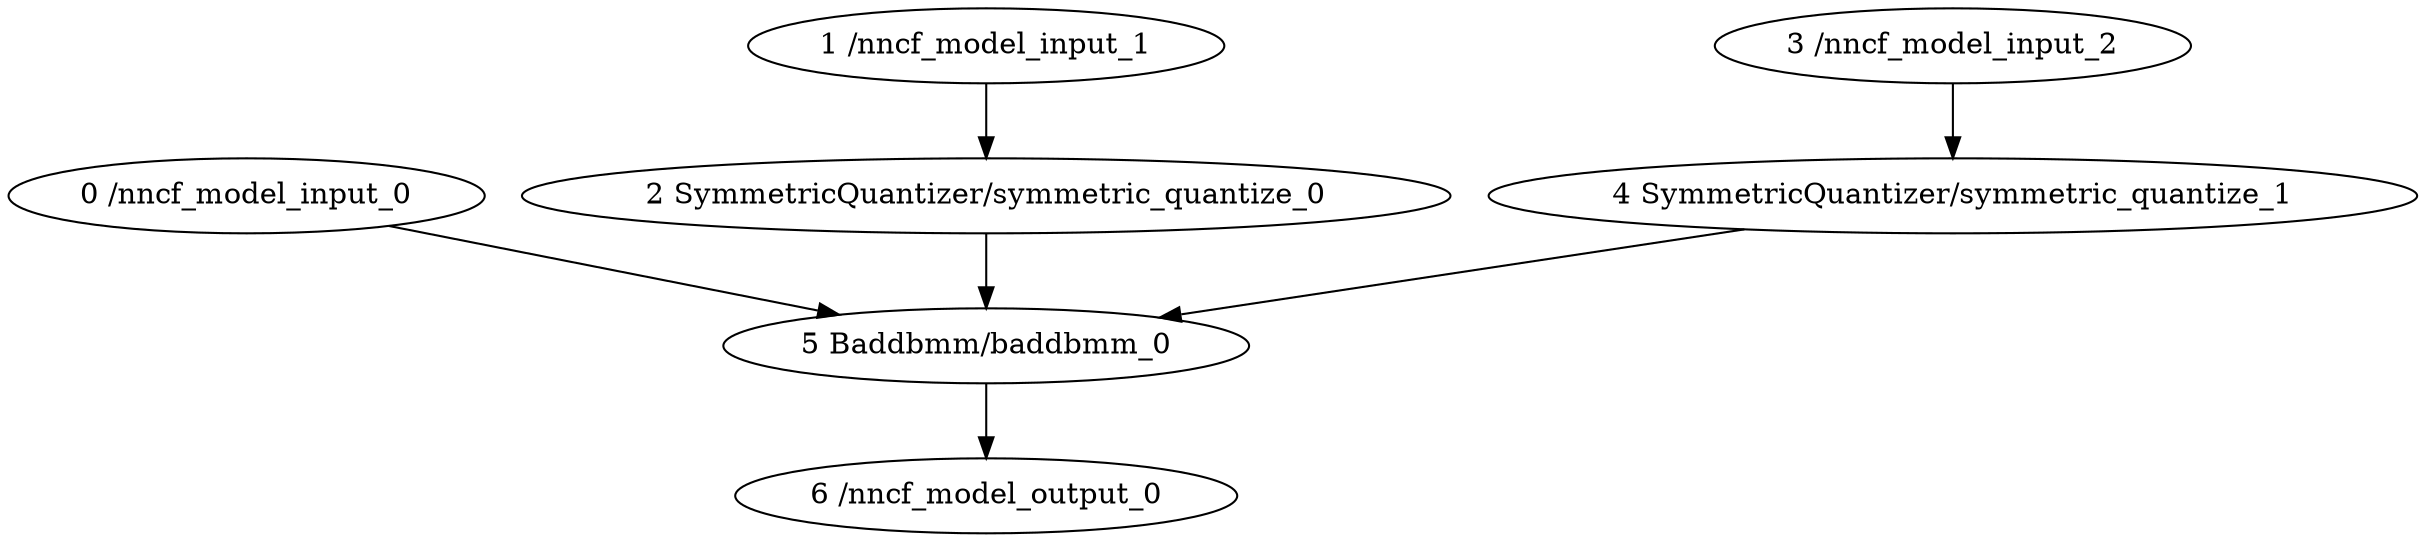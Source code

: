 strict digraph  {
"0 /nncf_model_input_0" [id=0, type=nncf_model_input];
"1 /nncf_model_input_1" [id=1, type=nncf_model_input];
"2 SymmetricQuantizer/symmetric_quantize_0" [id=2, type=symmetric_quantize];
"3 /nncf_model_input_2" [id=3, type=nncf_model_input];
"4 SymmetricQuantizer/symmetric_quantize_1" [id=4, type=symmetric_quantize];
"5 Baddbmm/baddbmm_0" [id=5, type=baddbmm];
"6 /nncf_model_output_0" [id=6, type=nncf_model_output];
"0 /nncf_model_input_0" -> "5 Baddbmm/baddbmm_0";
"1 /nncf_model_input_1" -> "2 SymmetricQuantizer/symmetric_quantize_0";
"2 SymmetricQuantizer/symmetric_quantize_0" -> "5 Baddbmm/baddbmm_0";
"3 /nncf_model_input_2" -> "4 SymmetricQuantizer/symmetric_quantize_1";
"4 SymmetricQuantizer/symmetric_quantize_1" -> "5 Baddbmm/baddbmm_0";
"5 Baddbmm/baddbmm_0" -> "6 /nncf_model_output_0";
}
